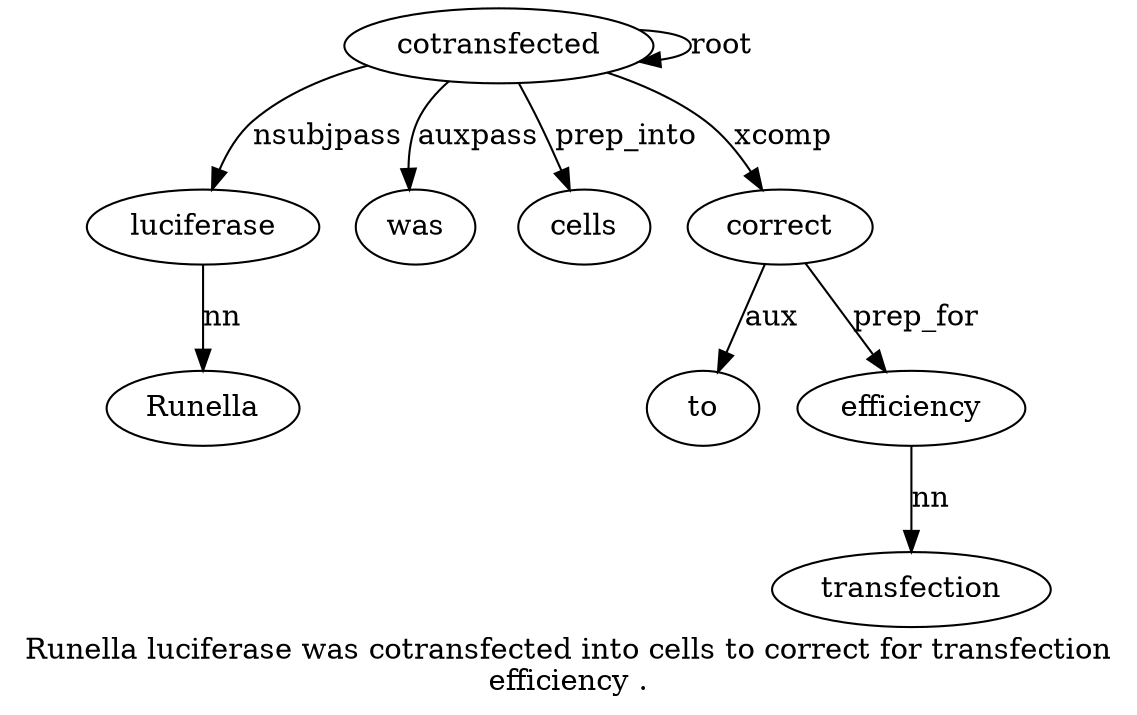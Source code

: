 digraph "Runella luciferase was cotransfected into cells to correct for transfection efficiency ." {
label="Runella luciferase was cotransfected into cells to correct for transfection
efficiency .";
luciferase2 [style=filled, fillcolor=white, label=luciferase];
Runella1 [style=filled, fillcolor=white, label=Runella];
luciferase2 -> Runella1  [label=nn];
cotransfected4 [style=filled, fillcolor=white, label=cotransfected];
cotransfected4 -> luciferase2  [label=nsubjpass];
was3 [style=filled, fillcolor=white, label=was];
cotransfected4 -> was3  [label=auxpass];
cotransfected4 -> cotransfected4  [label=root];
cells6 [style=filled, fillcolor=white, label=cells];
cotransfected4 -> cells6  [label=prep_into];
correct8 [style=filled, fillcolor=white, label=correct];
to7 [style=filled, fillcolor=white, label=to];
correct8 -> to7  [label=aux];
cotransfected4 -> correct8  [label=xcomp];
efficiency11 [style=filled, fillcolor=white, label=efficiency];
transfection10 [style=filled, fillcolor=white, label=transfection];
efficiency11 -> transfection10  [label=nn];
correct8 -> efficiency11  [label=prep_for];
}
